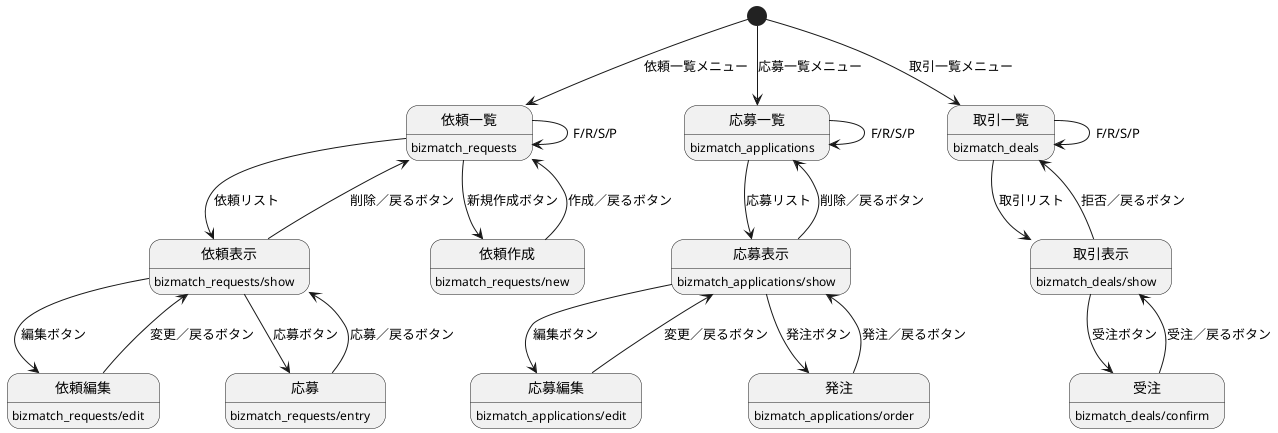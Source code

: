 @startuml ビジネスマッチング
[*] --> 依頼一覧: 依頼一覧メニュー

依頼一覧 --> 依頼表示: 依頼リスト
依頼表示 --> 依頼一覧: 削除／戻るボタン

依頼一覧 --> 依頼作成: 新規作成ボタン
依頼作成 --> 依頼一覧: 作成／戻るボタン

依頼表示 --> 依頼編集: 編集ボタン
依頼編集 --> 依頼表示: 変更／戻るボタン

依頼表示 --> 応募: 応募ボタン
応募 --> 依頼表示: 応募／戻るボタン

依頼一覧 --> 依頼一覧: F/R/S/P

依頼一覧: bizmatch_requests
依頼表示: bizmatch_requests/show
依頼作成: bizmatch_requests/new
依頼編集: bizmatch_requests/edit
応募: bizmatch_requests/entry

[*] --> 応募一覧: 応募一覧メニュー

応募一覧 --> 応募表示: 応募リスト
応募表示 --> 応募一覧: 削除／戻るボタン

応募表示 --> 応募編集: 編集ボタン
応募編集 --> 応募表示: 変更／戻るボタン

応募表示 --> 発注: 発注ボタン
発注 --> 応募表示: 発注／戻るボタン

応募一覧 --> 応募一覧: F/R/S/P

応募一覧: bizmatch_applications
応募表示: bizmatch_applications/show
応募編集: bizmatch_applications/edit
発注: bizmatch_applications/order

[*] --> 取引一覧: 取引一覧メニュー

取引一覧 --> 取引表示: 取引リスト
取引表示 --> 取引一覧: 拒否／戻るボタン

取引表示 --> 受注: 受注ボタン
受注 --> 取引表示: 受注／戻るボタン

取引一覧 --> 取引一覧: F/R/S/P

取引一覧: bizmatch_deals
取引表示: bizmatch_deals/show
受注: bizmatch_deals/confirm
@enduml
